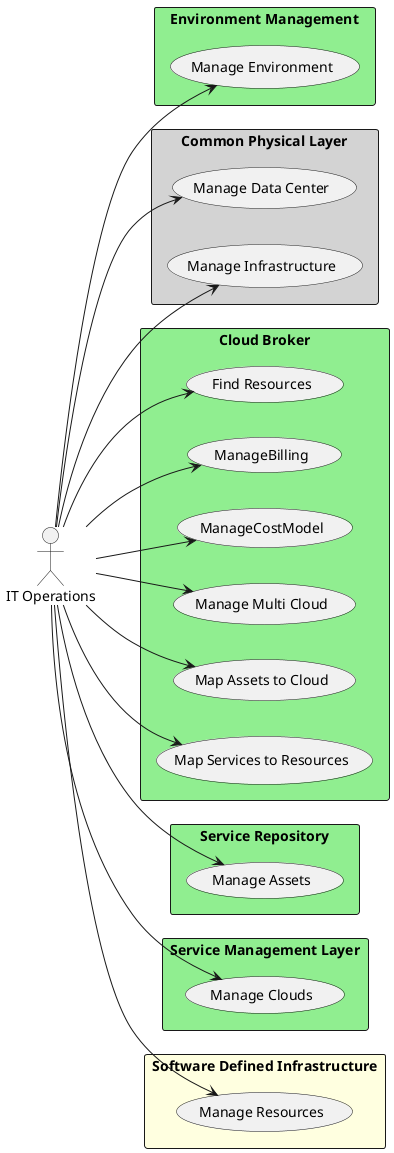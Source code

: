 @startuml

left to right direction


Actor "IT Operations" as ITOperations


rectangle "Environment Management" as em #lightgreen {
        usecase "Manage Environment" as ManageEnvironment
    ITOperations --> ManageEnvironment

}

rectangle "Common Physical Layer" as cpl #lightgray {
        usecase "Manage Data Center" as ManageDataCenter
    ITOperations --> ManageDataCenter
    usecase "Manage Infrastructure" as ManageInfrastructure
    ITOperations --> ManageInfrastructure

}

rectangle "Cloud Broker" as cb #lightgreen {
        usecase "Find Resources" as FindResources
    ITOperations --> FindResources
    usecase "ManageBilling" as ManageBilling
    ITOperations --> ManageBilling
    usecase "ManageCostModel" as ManageCostModel
    ITOperations --> ManageCostModel
    usecase "Manage Multi Cloud" as ManageMultiCloud
    ITOperations --> ManageMultiCloud
    usecase "Map Assets to Cloud" as MapAssetstoCloud
    ITOperations --> MapAssetstoCloud
    usecase "Map Services to Resources" as MapServicestoResources
    ITOperations --> MapServicestoResources

}

rectangle "Service Repository" as sr #lightgreen {
        usecase "Manage Assets" as ManageAssets
    ITOperations --> ManageAssets

}

rectangle "Service Management Layer" as sml #lightgreen {
        usecase "Manage Clouds" as ManageClouds
    ITOperations --> ManageClouds

}

rectangle "Software Defined Infrastructure" as sdi #lightyellow {
        usecase "Manage Resources" as ManageResources
    ITOperations --> ManageResources

}


@enduml
